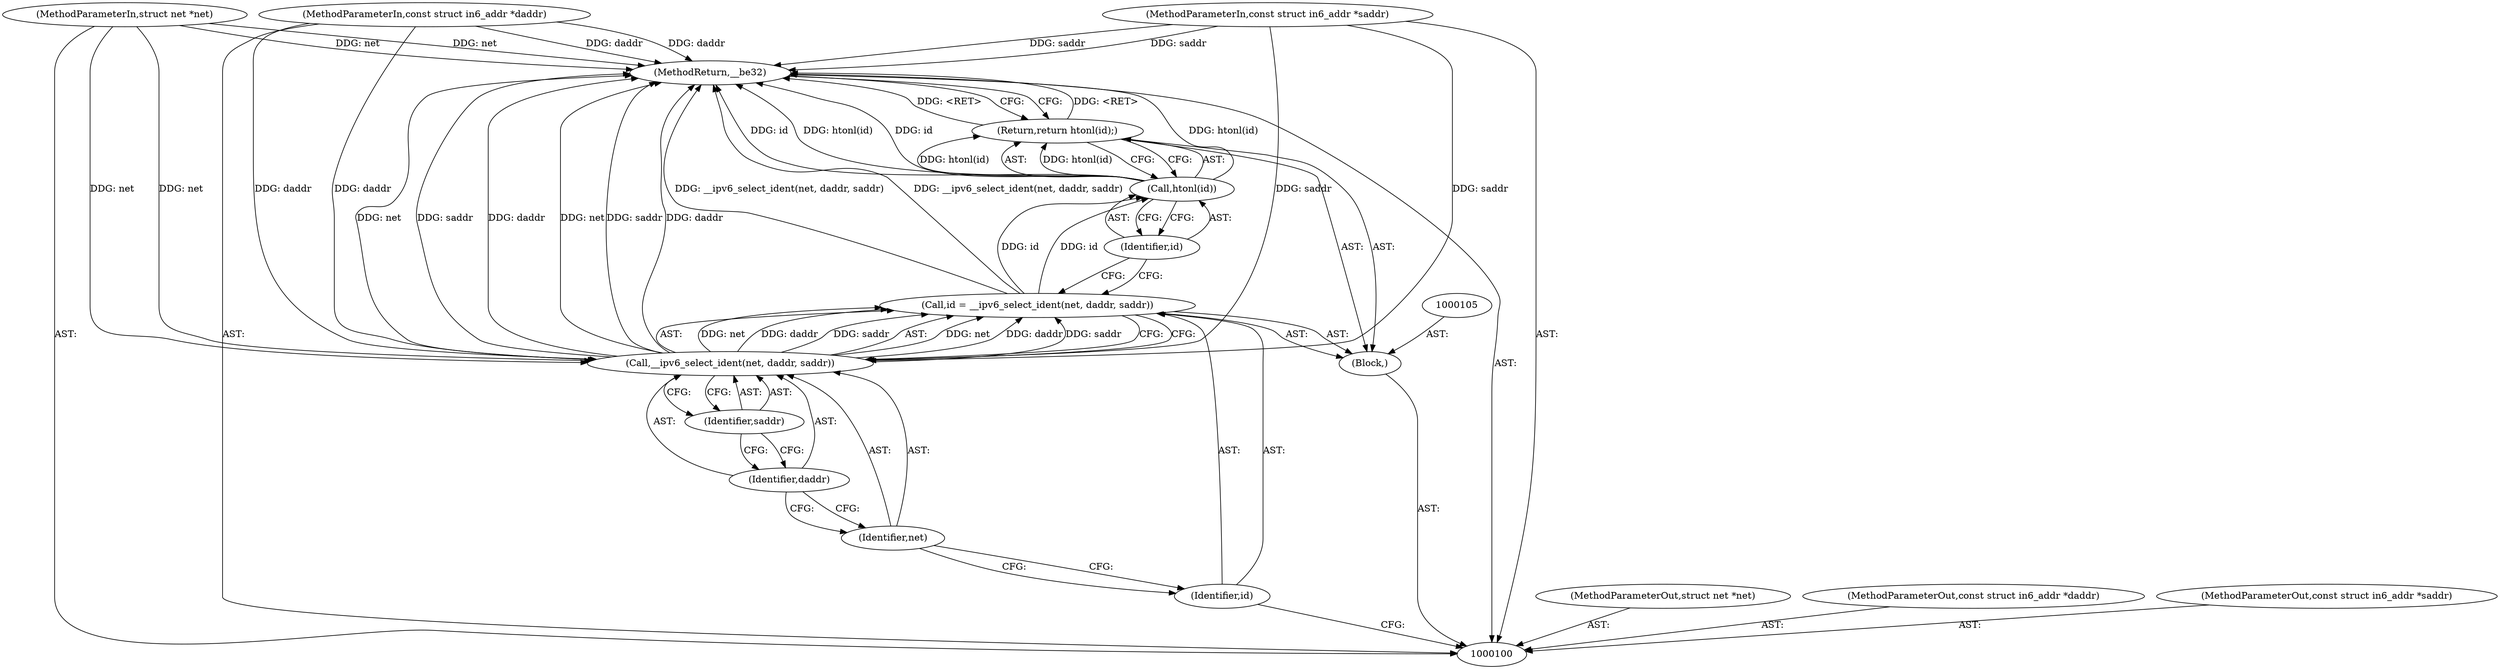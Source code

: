 digraph "0_linux_df453700e8d81b1bdafdf684365ee2b9431fb702_2" {
"1000115" [label="(MethodReturn,__be32)"];
"1000101" [label="(MethodParameterIn,struct net *net)"];
"1000137" [label="(MethodParameterOut,struct net *net)"];
"1000102" [label="(MethodParameterIn,const struct in6_addr *daddr)"];
"1000138" [label="(MethodParameterOut,const struct in6_addr *daddr)"];
"1000103" [label="(MethodParameterIn,const struct in6_addr *saddr)"];
"1000139" [label="(MethodParameterOut,const struct in6_addr *saddr)"];
"1000104" [label="(Block,)"];
"1000106" [label="(Call,id = __ipv6_select_ident(net, daddr, saddr))"];
"1000107" [label="(Identifier,id)"];
"1000109" [label="(Identifier,net)"];
"1000110" [label="(Identifier,daddr)"];
"1000111" [label="(Identifier,saddr)"];
"1000108" [label="(Call,__ipv6_select_ident(net, daddr, saddr))"];
"1000114" [label="(Identifier,id)"];
"1000112" [label="(Return,return htonl(id);)"];
"1000113" [label="(Call,htonl(id))"];
"1000115" -> "1000100"  [label="AST: "];
"1000115" -> "1000112"  [label="CFG: "];
"1000112" -> "1000115"  [label="DDG: <RET>"];
"1000106" -> "1000115"  [label="DDG: __ipv6_select_ident(net, daddr, saddr)"];
"1000113" -> "1000115"  [label="DDG: id"];
"1000113" -> "1000115"  [label="DDG: htonl(id)"];
"1000103" -> "1000115"  [label="DDG: saddr"];
"1000102" -> "1000115"  [label="DDG: daddr"];
"1000108" -> "1000115"  [label="DDG: saddr"];
"1000108" -> "1000115"  [label="DDG: daddr"];
"1000108" -> "1000115"  [label="DDG: net"];
"1000101" -> "1000115"  [label="DDG: net"];
"1000101" -> "1000100"  [label="AST: "];
"1000101" -> "1000115"  [label="DDG: net"];
"1000101" -> "1000108"  [label="DDG: net"];
"1000137" -> "1000100"  [label="AST: "];
"1000102" -> "1000100"  [label="AST: "];
"1000102" -> "1000115"  [label="DDG: daddr"];
"1000102" -> "1000108"  [label="DDG: daddr"];
"1000138" -> "1000100"  [label="AST: "];
"1000103" -> "1000100"  [label="AST: "];
"1000103" -> "1000115"  [label="DDG: saddr"];
"1000103" -> "1000108"  [label="DDG: saddr"];
"1000139" -> "1000100"  [label="AST: "];
"1000104" -> "1000100"  [label="AST: "];
"1000105" -> "1000104"  [label="AST: "];
"1000106" -> "1000104"  [label="AST: "];
"1000112" -> "1000104"  [label="AST: "];
"1000106" -> "1000104"  [label="AST: "];
"1000106" -> "1000108"  [label="CFG: "];
"1000107" -> "1000106"  [label="AST: "];
"1000108" -> "1000106"  [label="AST: "];
"1000114" -> "1000106"  [label="CFG: "];
"1000106" -> "1000115"  [label="DDG: __ipv6_select_ident(net, daddr, saddr)"];
"1000108" -> "1000106"  [label="DDG: net"];
"1000108" -> "1000106"  [label="DDG: daddr"];
"1000108" -> "1000106"  [label="DDG: saddr"];
"1000106" -> "1000113"  [label="DDG: id"];
"1000107" -> "1000106"  [label="AST: "];
"1000107" -> "1000100"  [label="CFG: "];
"1000109" -> "1000107"  [label="CFG: "];
"1000109" -> "1000108"  [label="AST: "];
"1000109" -> "1000107"  [label="CFG: "];
"1000110" -> "1000109"  [label="CFG: "];
"1000110" -> "1000108"  [label="AST: "];
"1000110" -> "1000109"  [label="CFG: "];
"1000111" -> "1000110"  [label="CFG: "];
"1000111" -> "1000108"  [label="AST: "];
"1000111" -> "1000110"  [label="CFG: "];
"1000108" -> "1000111"  [label="CFG: "];
"1000108" -> "1000106"  [label="AST: "];
"1000108" -> "1000111"  [label="CFG: "];
"1000109" -> "1000108"  [label="AST: "];
"1000110" -> "1000108"  [label="AST: "];
"1000111" -> "1000108"  [label="AST: "];
"1000106" -> "1000108"  [label="CFG: "];
"1000108" -> "1000115"  [label="DDG: saddr"];
"1000108" -> "1000115"  [label="DDG: daddr"];
"1000108" -> "1000115"  [label="DDG: net"];
"1000108" -> "1000106"  [label="DDG: net"];
"1000108" -> "1000106"  [label="DDG: daddr"];
"1000108" -> "1000106"  [label="DDG: saddr"];
"1000101" -> "1000108"  [label="DDG: net"];
"1000102" -> "1000108"  [label="DDG: daddr"];
"1000103" -> "1000108"  [label="DDG: saddr"];
"1000114" -> "1000113"  [label="AST: "];
"1000114" -> "1000106"  [label="CFG: "];
"1000113" -> "1000114"  [label="CFG: "];
"1000112" -> "1000104"  [label="AST: "];
"1000112" -> "1000113"  [label="CFG: "];
"1000113" -> "1000112"  [label="AST: "];
"1000115" -> "1000112"  [label="CFG: "];
"1000112" -> "1000115"  [label="DDG: <RET>"];
"1000113" -> "1000112"  [label="DDG: htonl(id)"];
"1000113" -> "1000112"  [label="AST: "];
"1000113" -> "1000114"  [label="CFG: "];
"1000114" -> "1000113"  [label="AST: "];
"1000112" -> "1000113"  [label="CFG: "];
"1000113" -> "1000115"  [label="DDG: id"];
"1000113" -> "1000115"  [label="DDG: htonl(id)"];
"1000113" -> "1000112"  [label="DDG: htonl(id)"];
"1000106" -> "1000113"  [label="DDG: id"];
}
